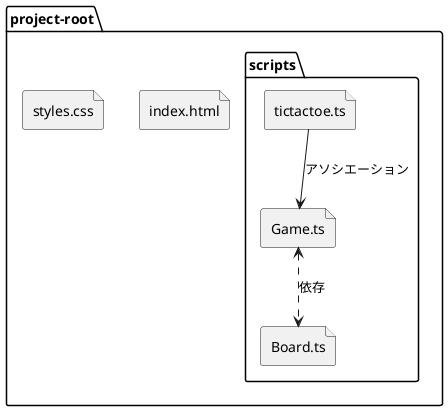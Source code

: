 @startuml Class-Diagram
folder "project-root" {
    folder "scripts" {
        file tictactoe.ts
        file Game.ts
        file Board.ts
    }
    file index.html
    file styles.css
}

tictactoe.ts --> Game.ts : アソシエーション

Game.ts <..> Board.ts : 依存
@enduml